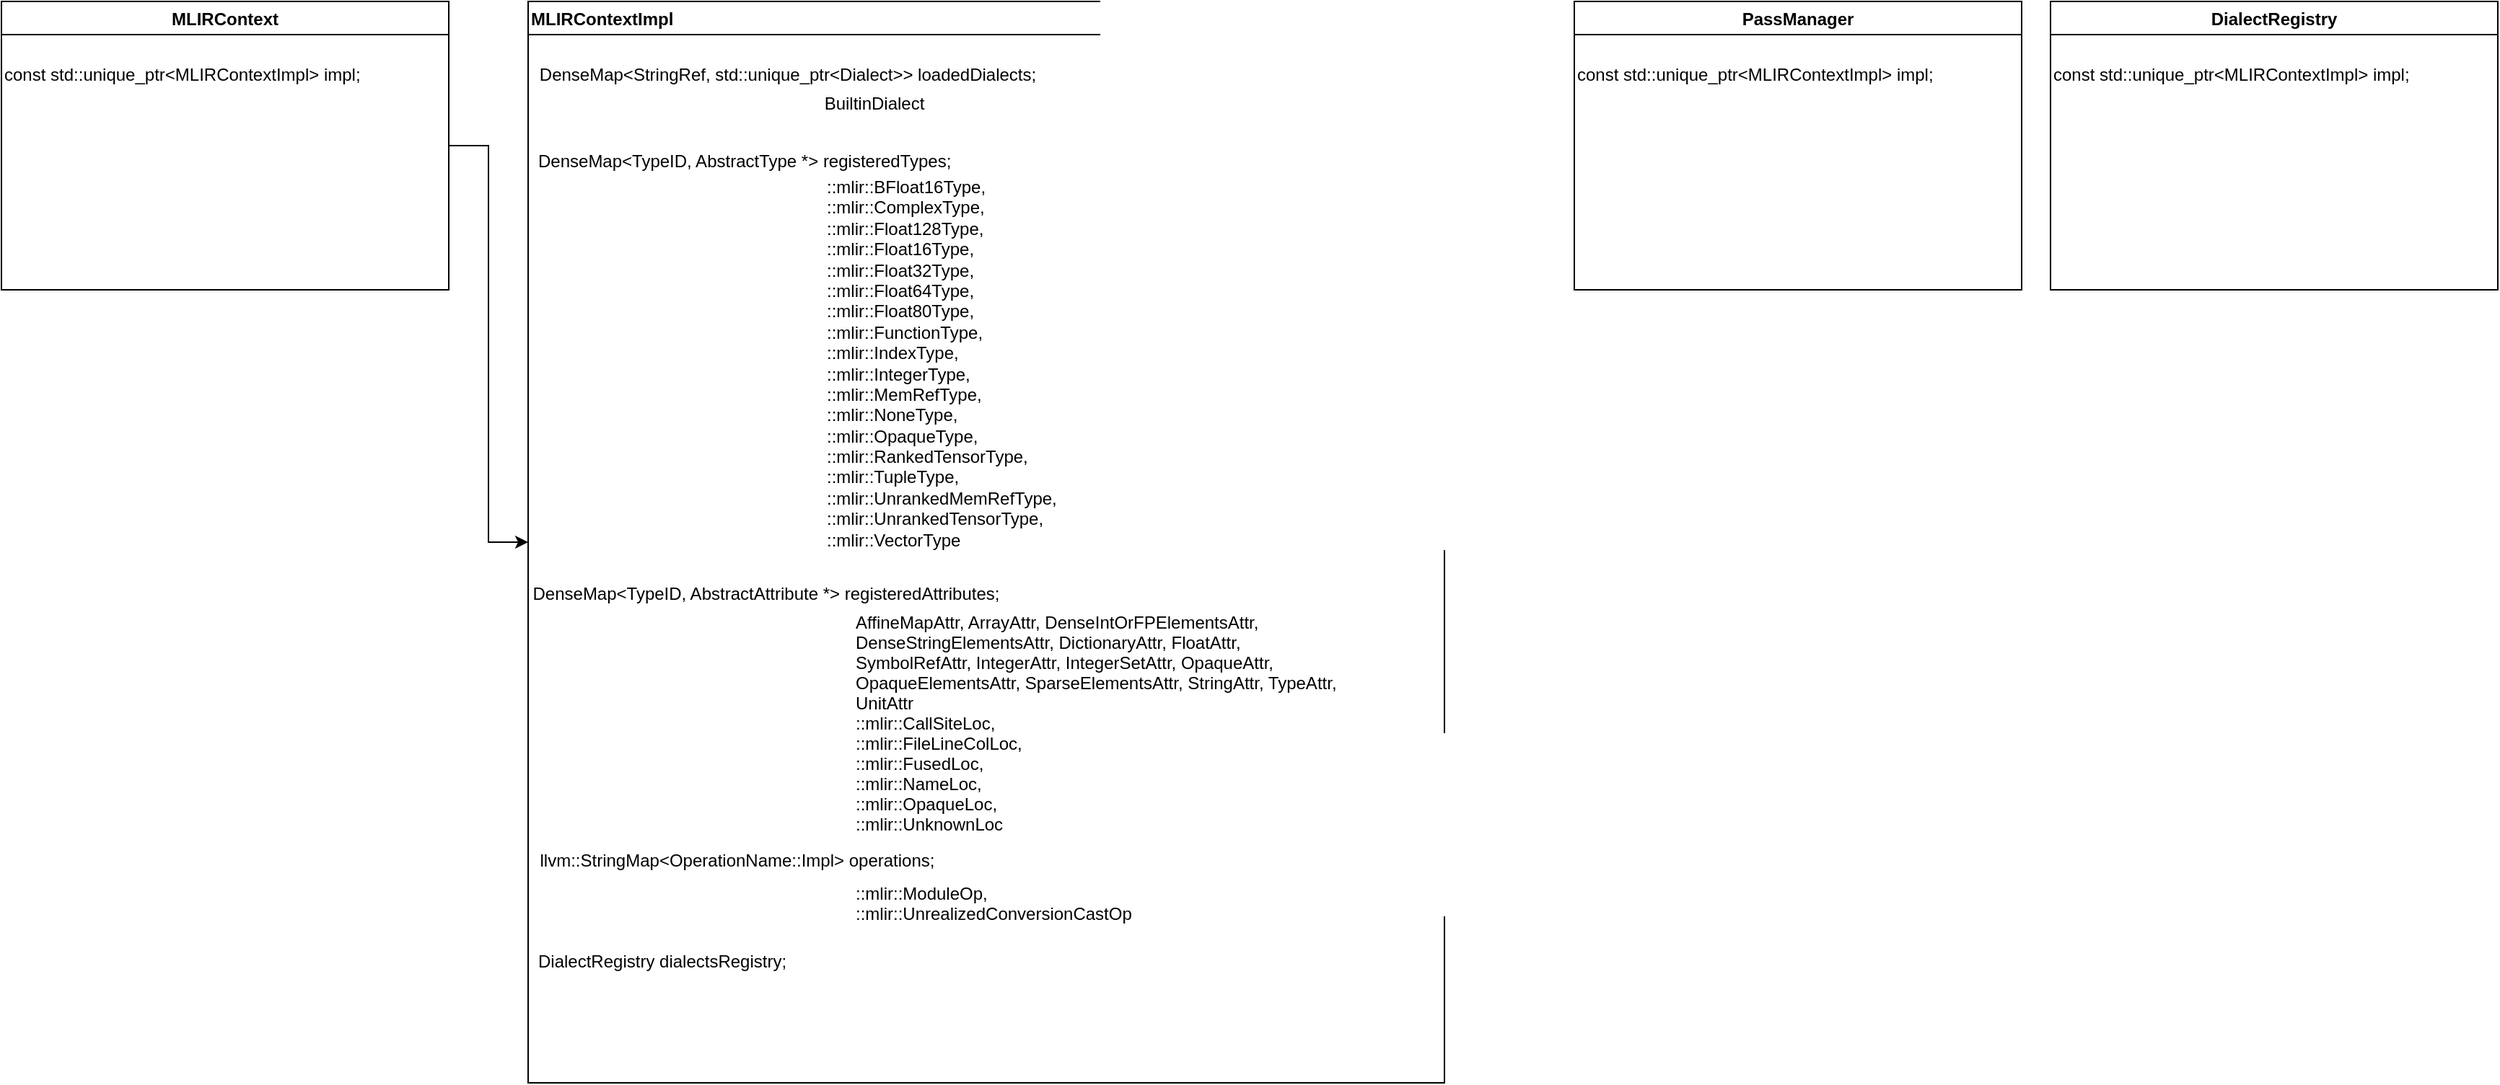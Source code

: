 <mxfile version="16.6.6" type="github" pages="2">
  <diagram id="DV5vfjEKdpcPcG9oqdHT" name="Page-1">
    <mxGraphModel dx="2272" dy="762" grid="1" gridSize="10" guides="1" tooltips="1" connect="1" arrows="1" fold="1" page="1" pageScale="1" pageWidth="850" pageHeight="1100" math="0" shadow="0">
      <root>
        <mxCell id="0" />
        <mxCell id="1" parent="0" />
        <mxCell id="Tq9iiBiDWfjPAQlPNNGn-12" style="edgeStyle=orthogonalEdgeStyle;rounded=0;orthogonalLoop=1;jettySize=auto;html=1;exitX=1;exitY=0.5;exitDx=0;exitDy=0;entryX=0;entryY=0.5;entryDx=0;entryDy=0;fontFamily=Helvetica;fontSize=12;fontColor=#000000;" parent="1" source="Tq9iiBiDWfjPAQlPNNGn-5" target="Tq9iiBiDWfjPAQlPNNGn-9" edge="1">
          <mxGeometry relative="1" as="geometry" />
        </mxCell>
        <mxCell id="Tq9iiBiDWfjPAQlPNNGn-5" value="MLIRContext" style="swimlane;fontColor=#000000;fillColor=default;startSize=23;" parent="1" vertex="1">
          <mxGeometry x="-10" y="140" width="310" height="200" as="geometry" />
        </mxCell>
        <mxCell id="Tq9iiBiDWfjPAQlPNNGn-7" value="const std::unique_ptr&lt;MLIRContextImpl&gt; impl;" style="text;align=left;verticalAlign=middle;resizable=0;points=[];autosize=1;strokeColor=none;fillColor=none;fontColor=#000000;" parent="Tq9iiBiDWfjPAQlPNNGn-5" vertex="1">
          <mxGeometry y="40" width="260" height="20" as="geometry" />
        </mxCell>
        <mxCell id="Tq9iiBiDWfjPAQlPNNGn-9" value="MLIRContextImpl" style="swimlane;fontColor=#000000;fillColor=default;startSize=23;align=left;" parent="1" vertex="1">
          <mxGeometry x="355" y="140" width="635" height="750" as="geometry" />
        </mxCell>
        <mxCell id="Tq9iiBiDWfjPAQlPNNGn-11" value="DenseMap&lt;TypeID, AbstractType *&gt; registeredTypes;" style="text;align=left;verticalAlign=middle;resizable=0;points=[];autosize=1;strokeColor=none;fillColor=none;fontColor=#000000;" parent="Tq9iiBiDWfjPAQlPNNGn-9" vertex="1">
          <mxGeometry x="5" y="95" width="490" height="30" as="geometry" />
        </mxCell>
        <mxCell id="Tq9iiBiDWfjPAQlPNNGn-13" value="::mlir::BFloat16Type,&#xa;::mlir::ComplexType,&#xa;::mlir::Float128Type,&#xa;::mlir::Float16Type,&#xa;::mlir::Float32Type,&#xa;::mlir::Float64Type,&#xa;::mlir::Float80Type,&#xa;::mlir::FunctionType,&#xa;::mlir::IndexType,&#xa;::mlir::IntegerType,&#xa;::mlir::MemRefType,&#xa;::mlir::NoneType,&#xa;::mlir::OpaqueType,&#xa;::mlir::RankedTensorType,&#xa;::mlir::TupleType,&#xa;::mlir::UnrankedMemRefType,&#xa;::mlir::UnrankedTensorType,&#xa;::mlir::VectorType" style="text;whiteSpace=wrap;fontSize=12;fontFamily=Helvetica;fontColor=#000000;" parent="Tq9iiBiDWfjPAQlPNNGn-9" vertex="1">
          <mxGeometry x="205" y="115" width="290" height="270" as="geometry" />
        </mxCell>
        <mxCell id="Tq9iiBiDWfjPAQlPNNGn-14" value="DenseMap&lt;StringRef, std::unique_ptr&lt;Dialect&gt;&gt; loadedDialects;" style="text;align=center;verticalAlign=middle;resizable=0;points=[];autosize=1;strokeColor=none;fillColor=none;fontSize=12;fontFamily=Helvetica;fontColor=#000000;" parent="Tq9iiBiDWfjPAQlPNNGn-9" vertex="1">
          <mxGeometry y="40" width="360" height="20" as="geometry" />
        </mxCell>
        <mxCell id="Tq9iiBiDWfjPAQlPNNGn-15" value="BuiltinDialect" style="text;align=center;verticalAlign=middle;resizable=0;points=[];autosize=1;strokeColor=none;fillColor=none;fontSize=12;fontFamily=Helvetica;fontColor=#000000;" parent="Tq9iiBiDWfjPAQlPNNGn-9" vertex="1">
          <mxGeometry x="165" y="55" width="150" height="30" as="geometry" />
        </mxCell>
        <mxCell id="Tq9iiBiDWfjPAQlPNNGn-18" value="DenseMap&lt;TypeID, AbstractAttribute *&gt; registeredAttributes;" style="text;align=center;verticalAlign=middle;resizable=0;points=[];autosize=1;strokeColor=none;fillColor=none;fontSize=12;fontFamily=Helvetica;fontColor=#000000;" parent="Tq9iiBiDWfjPAQlPNNGn-9" vertex="1">
          <mxGeometry x="-125" y="395" width="580" height="30" as="geometry" />
        </mxCell>
        <mxCell id="Tq9iiBiDWfjPAQlPNNGn-20" value="AffineMapAttr, ArrayAttr, DenseIntOrFPElementsAttr,&#xa;                DenseStringElementsAttr, DictionaryAttr, FloatAttr,&#xa;                SymbolRefAttr, IntegerAttr, IntegerSetAttr, OpaqueAttr,&#xa;                OpaqueElementsAttr, SparseElementsAttr, StringAttr, TypeAttr,&#xa;                UnitAttr&#xa;::mlir::CallSiteLoc,&#xa;::mlir::FileLineColLoc,&#xa;::mlir::FusedLoc,&#xa;::mlir::NameLoc,&#xa;::mlir::OpaqueLoc,&#xa;::mlir::UnknownLoc" style="text;align=left;verticalAlign=middle;resizable=0;points=[];autosize=1;strokeColor=none;fillColor=none;fontSize=12;fontFamily=Helvetica;fontColor=#000000;" parent="Tq9iiBiDWfjPAQlPNNGn-9" vertex="1">
          <mxGeometry x="225" y="420" width="350" height="160" as="geometry" />
        </mxCell>
        <mxCell id="Tq9iiBiDWfjPAQlPNNGn-21" value="llvm::StringMap&lt;OperationName::Impl&gt; operations;" style="text;align=center;verticalAlign=middle;resizable=0;points=[];autosize=1;strokeColor=none;fillColor=none;fontSize=12;fontFamily=Helvetica;fontColor=#000000;" parent="Tq9iiBiDWfjPAQlPNNGn-9" vertex="1">
          <mxGeometry x="-95" y="580" width="480" height="30" as="geometry" />
        </mxCell>
        <mxCell id="Tq9iiBiDWfjPAQlPNNGn-22" value="::mlir::ModuleOp,&#xa;::mlir::UnrealizedConversionCastOp" style="text;align=left;verticalAlign=middle;resizable=0;points=[];autosize=1;strokeColor=none;fillColor=none;fontSize=12;fontFamily=Helvetica;fontColor=#000000;" parent="Tq9iiBiDWfjPAQlPNNGn-9" vertex="1">
          <mxGeometry x="225" y="600" width="340" height="50" as="geometry" />
        </mxCell>
        <mxCell id="4yHJ4TsnxQKIXCcD5p0I-5" value="DialectRegistry dialectsRegistry;" style="text;align=left;verticalAlign=middle;resizable=0;points=[];autosize=1;strokeColor=none;fillColor=none;" parent="Tq9iiBiDWfjPAQlPNNGn-9" vertex="1">
          <mxGeometry x="5" y="650" width="330" height="30" as="geometry" />
        </mxCell>
        <mxCell id="4yHJ4TsnxQKIXCcD5p0I-1" value="PassManager" style="swimlane;fontColor=#000000;fillColor=default;startSize=23;" parent="1" vertex="1">
          <mxGeometry x="1080" y="140" width="310" height="200" as="geometry" />
        </mxCell>
        <mxCell id="4yHJ4TsnxQKIXCcD5p0I-2" value="const std::unique_ptr&lt;MLIRContextImpl&gt; impl;" style="text;align=left;verticalAlign=middle;resizable=0;points=[];autosize=1;strokeColor=none;fillColor=none;fontColor=#000000;" parent="4yHJ4TsnxQKIXCcD5p0I-1" vertex="1">
          <mxGeometry y="40" width="260" height="20" as="geometry" />
        </mxCell>
        <mxCell id="4yHJ4TsnxQKIXCcD5p0I-3" value="DialectRegistry" style="swimlane;fontColor=#000000;fillColor=default;startSize=23;" parent="1" vertex="1">
          <mxGeometry x="1410" y="140" width="310" height="200" as="geometry" />
        </mxCell>
        <mxCell id="4yHJ4TsnxQKIXCcD5p0I-4" value="const std::unique_ptr&lt;MLIRContextImpl&gt; impl;" style="text;align=left;verticalAlign=middle;resizable=0;points=[];autosize=1;strokeColor=none;fillColor=none;fontColor=#000000;" parent="4yHJ4TsnxQKIXCcD5p0I-3" vertex="1">
          <mxGeometry y="40" width="260" height="20" as="geometry" />
        </mxCell>
      </root>
    </mxGraphModel>
  </diagram>
  <diagram id="M4hi6aQotWhPxc05vPK0" name="Page-2">
    <mxGraphModel dx="1422" dy="762" grid="1" gridSize="10" guides="1" tooltips="1" connect="1" arrows="1" fold="1" page="1" pageScale="1" pageWidth="827" pageHeight="1169" math="0" shadow="0">
      <root>
        <mxCell id="YlN-BsytTZMhEvwK0LET-0" />
        <mxCell id="YlN-BsytTZMhEvwK0LET-1" parent="YlN-BsytTZMhEvwK0LET-0" />
      </root>
    </mxGraphModel>
  </diagram>
</mxfile>
